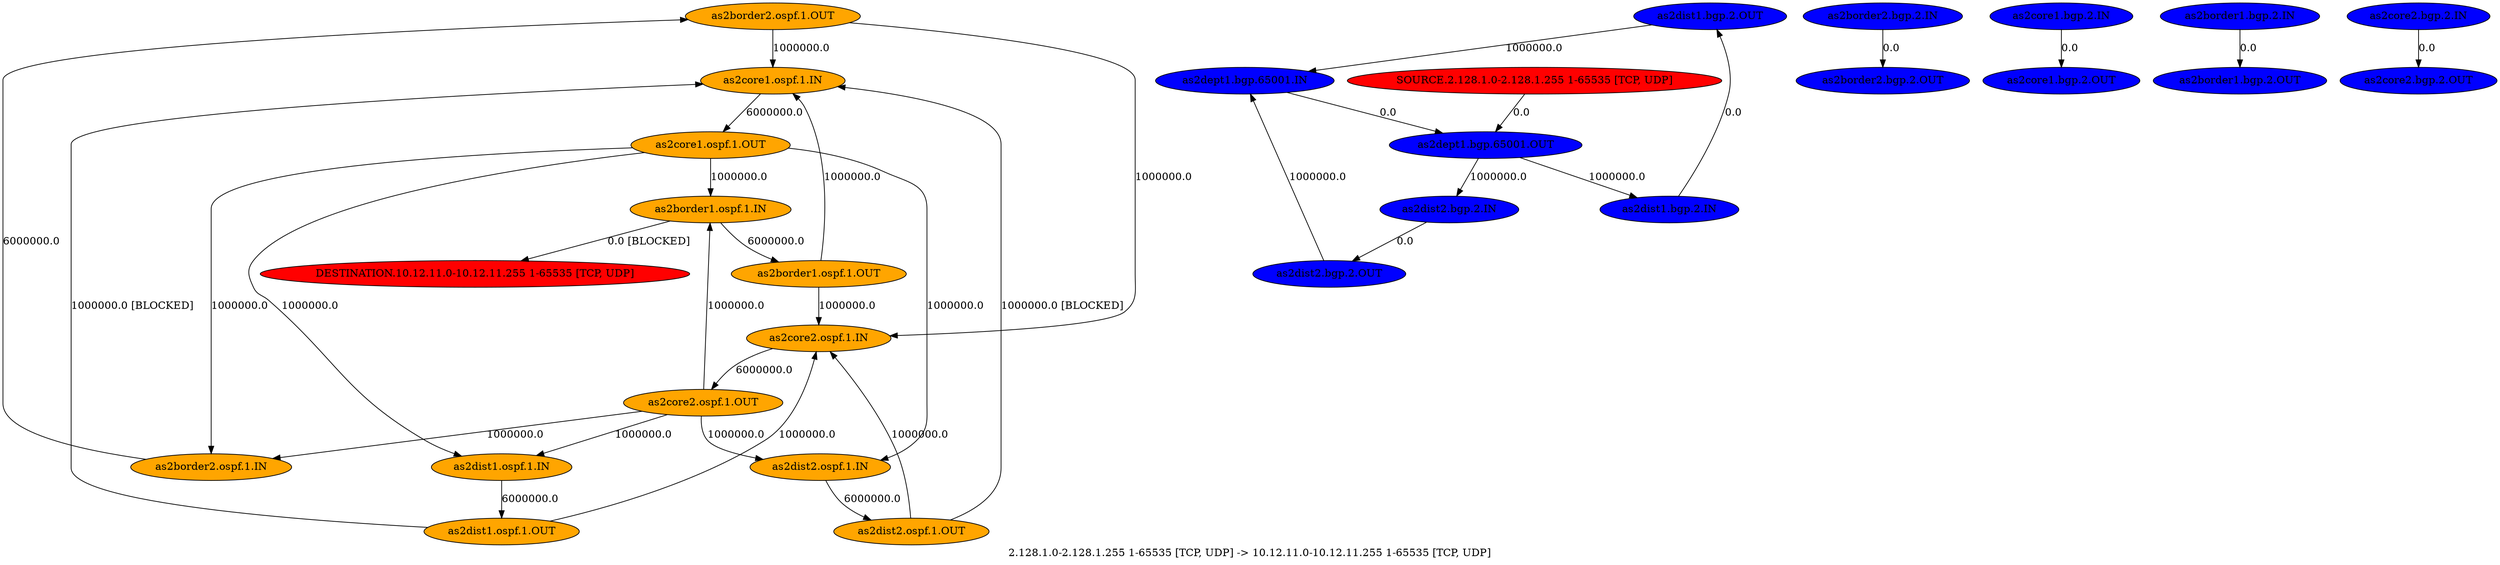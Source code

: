 digraph {
	"as2border2.ospf.1.OUT" -> "as2core1.ospf.1.IN" [label="1000000.0"]
	"as2border2.ospf.1.OUT" -> "as2core2.ospf.1.IN" [label="1000000.0"]
	"as2dist1.bgp.2.OUT" -> "as2dept1.bgp.65001.IN" [label="1000000.0"]
	"as2dist1.ospf.1.OUT" -> "as2core1.ospf.1.IN" [label="1000000.0 [BLOCKED]"]
	"as2dist1.ospf.1.OUT" -> "as2core2.ospf.1.IN" [label="1000000.0"]
	"as2core1.ospf.1.OUT" -> "as2border1.ospf.1.IN" [label="1000000.0"]
	"as2core1.ospf.1.OUT" -> "as2border2.ospf.1.IN" [label="1000000.0"]
	"as2core1.ospf.1.OUT" -> "as2dist1.ospf.1.IN" [label="1000000.0"]
	"as2core1.ospf.1.OUT" -> "as2dist2.ospf.1.IN" [label="1000000.0"]
	"as2border1.ospf.1.OUT" -> "as2core1.ospf.1.IN" [label="1000000.0"]
	"as2border1.ospf.1.OUT" -> "as2core2.ospf.1.IN" [label="1000000.0"]
	"as2core2.ospf.1.OUT" -> "as2border1.ospf.1.IN" [label="1000000.0"]
	"as2core2.ospf.1.OUT" -> "as2border2.ospf.1.IN" [label="1000000.0"]
	"as2core2.ospf.1.OUT" -> "as2dist1.ospf.1.IN" [label="1000000.0"]
	"as2core2.ospf.1.OUT" -> "as2dist2.ospf.1.IN" [label="1000000.0"]
	"as2dept1.bgp.65001.OUT" -> "as2dist1.bgp.2.IN" [label="1000000.0"]
	"as2dept1.bgp.65001.OUT" -> "as2dist2.bgp.2.IN" [label="1000000.0"]
	"as2dist2.bgp.2.OUT" -> "as2dept1.bgp.65001.IN" [label="1000000.0"]
	"as2dist2.ospf.1.OUT" -> "as2core1.ospf.1.IN" [label="1000000.0 [BLOCKED]"]
	"as2dist2.ospf.1.OUT" -> "as2core2.ospf.1.IN" [label="1000000.0"]
	"as2border2.bgp.2.IN" -> "as2border2.bgp.2.OUT" [label="0.0"]
	"as2border2.ospf.1.IN" -> "as2border2.ospf.1.OUT" [label="6000000.0"]
	"as2dist1.bgp.2.IN" -> "as2dist1.bgp.2.OUT" [label="0.0"]
	"as2dist1.ospf.1.IN" -> "as2dist1.ospf.1.OUT" [label="6000000.0"]
	"as2core1.bgp.2.IN" -> "as2core1.bgp.2.OUT" [label="0.0"]
	"as2core1.ospf.1.IN" -> "as2core1.ospf.1.OUT" [label="6000000.0"]
	"as2border1.bgp.2.IN" -> "as2border1.bgp.2.OUT" [label="0.0"]
	"as2border1.ospf.1.IN" -> "as2border1.ospf.1.OUT" [label="6000000.0"]
	"as2core2.bgp.2.IN" -> "as2core2.bgp.2.OUT" [label="0.0"]
	"as2core2.ospf.1.IN" -> "as2core2.ospf.1.OUT" [label="6000000.0"]
	"as2dept1.bgp.65001.IN" -> "as2dept1.bgp.65001.OUT" [label="0.0"]
	"as2dist2.bgp.2.IN" -> "as2dist2.bgp.2.OUT" [label="0.0"]
	"as2dist2.ospf.1.IN" -> "as2dist2.ospf.1.OUT" [label="6000000.0"]
	"SOURCE.2.128.1.0-2.128.1.255 1-65535 [TCP, UDP]" -> "as2dept1.bgp.65001.OUT" [label="0.0"]
	"as2border1.ospf.1.IN" -> "DESTINATION.10.12.11.0-10.12.11.255 1-65535 [TCP, UDP]" [label="0.0 [BLOCKED]"]
	"as2border2.bgp.2.IN"[shape=oval, style=filled, fillcolor=blue]
	"as2border2.bgp.2.OUT"[shape=oval, style=filled, fillcolor=blue]
	"as2border2.ospf.1.IN"[shape=oval, style=filled, fillcolor=orange]
	"as2border2.ospf.1.OUT"[shape=oval, style=filled, fillcolor=orange]
	"as2dist1.bgp.2.IN"[shape=oval, style=filled, fillcolor=blue]
	"as2dist1.bgp.2.OUT"[shape=oval, style=filled, fillcolor=blue]
	"as2dist1.ospf.1.IN"[shape=oval, style=filled, fillcolor=orange]
	"as2dist1.ospf.1.OUT"[shape=oval, style=filled, fillcolor=orange]
	"as2core1.bgp.2.IN"[shape=oval, style=filled, fillcolor=blue]
	"as2core1.bgp.2.OUT"[shape=oval, style=filled, fillcolor=blue]
	"as2core1.ospf.1.IN"[shape=oval, style=filled, fillcolor=orange]
	"as2core1.ospf.1.OUT"[shape=oval, style=filled, fillcolor=orange]
	"as2border1.bgp.2.IN"[shape=oval, style=filled, fillcolor=blue]
	"as2border1.bgp.2.OUT"[shape=oval, style=filled, fillcolor=blue]
	"as2border1.ospf.1.IN"[shape=oval, style=filled, fillcolor=orange]
	"as2border1.ospf.1.OUT"[shape=oval, style=filled, fillcolor=orange]
	"as2core2.bgp.2.IN"[shape=oval, style=filled, fillcolor=blue]
	"as2core2.bgp.2.OUT"[shape=oval, style=filled, fillcolor=blue]
	"as2core2.ospf.1.IN"[shape=oval, style=filled, fillcolor=orange]
	"as2core2.ospf.1.OUT"[shape=oval, style=filled, fillcolor=orange]
	"as2dept1.bgp.65001.IN"[shape=oval, style=filled, fillcolor=blue]
	"as2dept1.bgp.65001.OUT"[shape=oval, style=filled, fillcolor=blue]
	"as2dist2.bgp.2.IN"[shape=oval, style=filled, fillcolor=blue]
	"as2dist2.bgp.2.OUT"[shape=oval, style=filled, fillcolor=blue]
	"as2dist2.ospf.1.IN"[shape=oval, style=filled, fillcolor=orange]
	"as2dist2.ospf.1.OUT"[shape=oval, style=filled, fillcolor=orange]
	"SOURCE.2.128.1.0-2.128.1.255 1-65535 [TCP, UDP]"[shape=oval, style=filled, fillcolor=red]
	"DESTINATION.10.12.11.0-10.12.11.255 1-65535 [TCP, UDP]"[shape=oval, style=filled, fillcolor=red]
label="2.128.1.0-2.128.1.255 1-65535 [TCP, UDP] -> 10.12.11.0-10.12.11.255 1-65535 [TCP, UDP]"
}